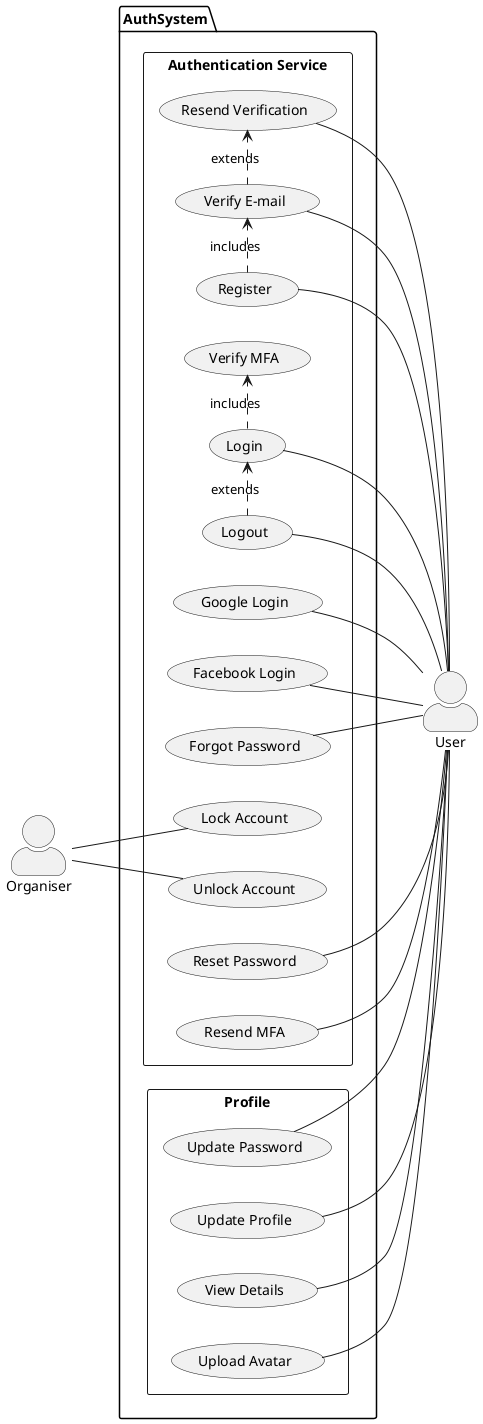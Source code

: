 @startuml

skinparam actorStyle awesome

actor User as "User"
actor Organiser as "Organiser"

package AuthSystem {

    left to right direction

    rectangle "Authentication Service" {

        (Register) as (Register)
        (Google Login) as (Google)
        (Facebook Login) as (Facebook)
        (Logout) as (Logout)
        (Verify E-mail) as (Verify)
        (Resend MFA) as (ResendMFA)
        (Login) as (Login)
        (Lock Account) as (Lock)
        (Unlock Account) as (Unlock)
        (Resend Verification) as (Resend)
        
        (Forgot Password) as (Forgot)
        (Reset Password) as (Reset)
        (Verify MFA) as (MFA)
}

left to right direction
rectangle "Profile" {
    
    (Update Password) as (Update)
    (Update Profile) as (UpdateProfile)
    (View Details) as (View)
    (Upload Avatar) as (Upload)

    (Update) -- User
    (UpdateProfile) -- User

    (View) -- User
    (Upload) -- User
}

        (Register) --  User
        (Login) --  User
        (Logout) -- User

        User -- (Forgot)
        User -- (Reset)
        User -- (Google)
        User -- (Facebook)

        (Resend) -- User
        (ResendMFA) -- User
        (Verify) -- User

        Organiser -- (Lock)
        Organiser -- (Unlock)

        (Register) .> (Verify) : includes
        (Verify) .> (Resend) : extends
        (Login) .> (MFA) : includes
        (Logout) .> (Login) : extends
}


@enduml